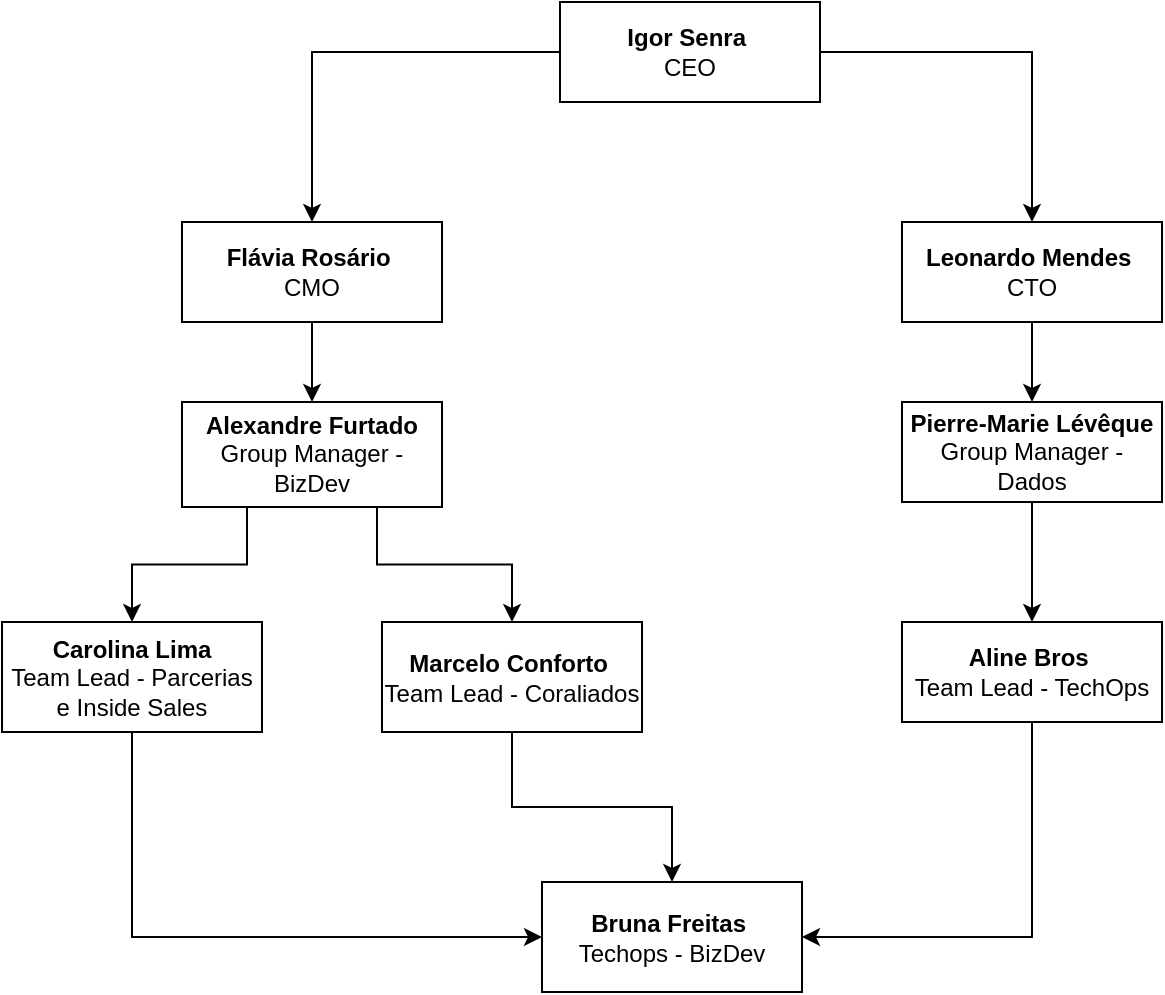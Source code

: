 <mxfile version="20.4.0" type="github">
  <diagram id="prtHgNgQTEPvFCAcTncT" name="Page-1">
    <mxGraphModel dx="1422" dy="794" grid="1" gridSize="10" guides="1" tooltips="1" connect="1" arrows="1" fold="1" page="1" pageScale="1" pageWidth="827" pageHeight="1169" math="0" shadow="0">
      <root>
        <mxCell id="0" />
        <mxCell id="1" parent="0" />
        <mxCell id="ENleQokS9vP9XJO434Xc-15" style="edgeStyle=orthogonalEdgeStyle;rounded=0;orthogonalLoop=1;jettySize=auto;html=1;exitX=0.5;exitY=1;exitDx=0;exitDy=0;entryX=0.5;entryY=0;entryDx=0;entryDy=0;" edge="1" parent="1" source="ENleQokS9vP9XJO434Xc-1" target="ENleQokS9vP9XJO434Xc-6">
          <mxGeometry relative="1" as="geometry" />
        </mxCell>
        <mxCell id="ENleQokS9vP9XJO434Xc-1" value="&lt;b&gt;Flávia Rosário&lt;/b&gt;&amp;nbsp;&lt;br&gt;CMO" style="rounded=0;whiteSpace=wrap;html=1;" vertex="1" parent="1">
          <mxGeometry x="230" y="150" width="130" height="50" as="geometry" />
        </mxCell>
        <mxCell id="ENleQokS9vP9XJO434Xc-16" style="edgeStyle=orthogonalEdgeStyle;rounded=0;orthogonalLoop=1;jettySize=auto;html=1;exitX=0.5;exitY=1;exitDx=0;exitDy=0;entryX=0.5;entryY=0;entryDx=0;entryDy=0;" edge="1" parent="1" source="ENleQokS9vP9XJO434Xc-2" target="ENleQokS9vP9XJO434Xc-4">
          <mxGeometry relative="1" as="geometry" />
        </mxCell>
        <mxCell id="ENleQokS9vP9XJO434Xc-2" value="&lt;b&gt;Leonardo Mendes&lt;/b&gt;&amp;nbsp;&lt;br&gt;CTO" style="rounded=0;whiteSpace=wrap;html=1;" vertex="1" parent="1">
          <mxGeometry x="590" y="150" width="130" height="50" as="geometry" />
        </mxCell>
        <mxCell id="ENleQokS9vP9XJO434Xc-22" style="edgeStyle=orthogonalEdgeStyle;rounded=0;orthogonalLoop=1;jettySize=auto;html=1;exitX=0.5;exitY=1;exitDx=0;exitDy=0;entryX=1;entryY=0.5;entryDx=0;entryDy=0;" edge="1" parent="1" source="ENleQokS9vP9XJO434Xc-3" target="ENleQokS9vP9XJO434Xc-5">
          <mxGeometry relative="1" as="geometry" />
        </mxCell>
        <mxCell id="ENleQokS9vP9XJO434Xc-3" value="&lt;b&gt;Aline Bros&amp;nbsp;&lt;/b&gt;&lt;br&gt;Team Lead - TechOps" style="rounded=0;whiteSpace=wrap;html=1;" vertex="1" parent="1">
          <mxGeometry x="590" y="350" width="130" height="50" as="geometry" />
        </mxCell>
        <mxCell id="ENleQokS9vP9XJO434Xc-17" style="edgeStyle=orthogonalEdgeStyle;rounded=0;orthogonalLoop=1;jettySize=auto;html=1;exitX=0.5;exitY=1;exitDx=0;exitDy=0;entryX=0.5;entryY=0;entryDx=0;entryDy=0;" edge="1" parent="1" source="ENleQokS9vP9XJO434Xc-4" target="ENleQokS9vP9XJO434Xc-3">
          <mxGeometry relative="1" as="geometry" />
        </mxCell>
        <mxCell id="ENleQokS9vP9XJO434Xc-4" value="&lt;b&gt;Pierre-Marie Lévêque&lt;/b&gt;&lt;br&gt;Group Manager - Dados" style="rounded=0;whiteSpace=wrap;html=1;" vertex="1" parent="1">
          <mxGeometry x="590" y="240" width="130" height="50" as="geometry" />
        </mxCell>
        <mxCell id="ENleQokS9vP9XJO434Xc-5" value="&lt;b&gt;Bruna Freitas&amp;nbsp;&lt;/b&gt;&lt;br&gt;Techops - BizDev" style="rounded=0;whiteSpace=wrap;html=1;" vertex="1" parent="1">
          <mxGeometry x="410" y="480" width="130" height="55" as="geometry" />
        </mxCell>
        <mxCell id="ENleQokS9vP9XJO434Xc-18" style="edgeStyle=orthogonalEdgeStyle;rounded=0;orthogonalLoop=1;jettySize=auto;html=1;exitX=0.25;exitY=1;exitDx=0;exitDy=0;" edge="1" parent="1" source="ENleQokS9vP9XJO434Xc-6" target="ENleQokS9vP9XJO434Xc-8">
          <mxGeometry relative="1" as="geometry" />
        </mxCell>
        <mxCell id="ENleQokS9vP9XJO434Xc-19" style="edgeStyle=orthogonalEdgeStyle;rounded=0;orthogonalLoop=1;jettySize=auto;html=1;exitX=0.75;exitY=1;exitDx=0;exitDy=0;" edge="1" parent="1" source="ENleQokS9vP9XJO434Xc-6" target="ENleQokS9vP9XJO434Xc-13">
          <mxGeometry relative="1" as="geometry" />
        </mxCell>
        <mxCell id="ENleQokS9vP9XJO434Xc-6" value="&lt;b&gt;Alexandre Furtado&lt;/b&gt;&lt;br&gt;Group Manager - BizDev" style="rounded=0;whiteSpace=wrap;html=1;" vertex="1" parent="1">
          <mxGeometry x="230" y="240" width="130" height="52.5" as="geometry" />
        </mxCell>
        <mxCell id="ENleQokS9vP9XJO434Xc-20" style="edgeStyle=orthogonalEdgeStyle;rounded=0;orthogonalLoop=1;jettySize=auto;html=1;exitX=0.5;exitY=1;exitDx=0;exitDy=0;entryX=0;entryY=0.5;entryDx=0;entryDy=0;" edge="1" parent="1" source="ENleQokS9vP9XJO434Xc-8" target="ENleQokS9vP9XJO434Xc-5">
          <mxGeometry relative="1" as="geometry" />
        </mxCell>
        <mxCell id="ENleQokS9vP9XJO434Xc-8" value="&lt;b&gt;Carolina Lima&lt;/b&gt;&lt;br&gt;Team Lead - Parcerias e Inside Sales" style="rounded=0;whiteSpace=wrap;html=1;" vertex="1" parent="1">
          <mxGeometry x="140" y="350" width="130" height="55" as="geometry" />
        </mxCell>
        <mxCell id="ENleQokS9vP9XJO434Xc-21" style="edgeStyle=orthogonalEdgeStyle;rounded=0;orthogonalLoop=1;jettySize=auto;html=1;exitX=0.5;exitY=1;exitDx=0;exitDy=0;entryX=0.5;entryY=0;entryDx=0;entryDy=0;" edge="1" parent="1" source="ENleQokS9vP9XJO434Xc-13" target="ENleQokS9vP9XJO434Xc-5">
          <mxGeometry relative="1" as="geometry" />
        </mxCell>
        <mxCell id="ENleQokS9vP9XJO434Xc-13" value="&lt;b&gt;Marcelo Conforto&amp;nbsp;&lt;/b&gt;&lt;br&gt;Team Lead - Coraliados" style="rounded=0;whiteSpace=wrap;html=1;" vertex="1" parent="1">
          <mxGeometry x="330" y="350" width="130" height="55" as="geometry" />
        </mxCell>
        <mxCell id="ENleQokS9vP9XJO434Xc-24" style="edgeStyle=orthogonalEdgeStyle;rounded=0;orthogonalLoop=1;jettySize=auto;html=1;exitX=0;exitY=0.5;exitDx=0;exitDy=0;entryX=0.5;entryY=0;entryDx=0;entryDy=0;" edge="1" parent="1" source="ENleQokS9vP9XJO434Xc-23" target="ENleQokS9vP9XJO434Xc-1">
          <mxGeometry relative="1" as="geometry" />
        </mxCell>
        <mxCell id="ENleQokS9vP9XJO434Xc-25" style="edgeStyle=orthogonalEdgeStyle;rounded=0;orthogonalLoop=1;jettySize=auto;html=1;exitX=1;exitY=0.5;exitDx=0;exitDy=0;entryX=0.5;entryY=0;entryDx=0;entryDy=0;" edge="1" parent="1" source="ENleQokS9vP9XJO434Xc-23" target="ENleQokS9vP9XJO434Xc-2">
          <mxGeometry relative="1" as="geometry" />
        </mxCell>
        <mxCell id="ENleQokS9vP9XJO434Xc-23" value="&lt;b&gt;Igor Senra&amp;nbsp;&lt;/b&gt;&lt;br&gt;CEO" style="rounded=0;whiteSpace=wrap;html=1;" vertex="1" parent="1">
          <mxGeometry x="419" y="40" width="130" height="50" as="geometry" />
        </mxCell>
      </root>
    </mxGraphModel>
  </diagram>
</mxfile>
